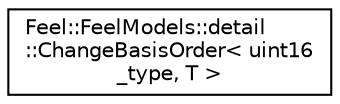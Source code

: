 digraph "Graphical Class Hierarchy"
{
 // LATEX_PDF_SIZE
  edge [fontname="Helvetica",fontsize="10",labelfontname="Helvetica",labelfontsize="10"];
  node [fontname="Helvetica",fontsize="10",shape=record];
  rankdir="LR";
  Node0 [label="Feel::FeelModels::detail\l::ChangeBasisOrder\< uint16\l_type, T \>",height=0.2,width=0.4,color="black", fillcolor="white", style="filled",URL="$structFeel_1_1FeelModels_1_1detail_1_1ChangeBasisOrder.html",tooltip=" "];
}
